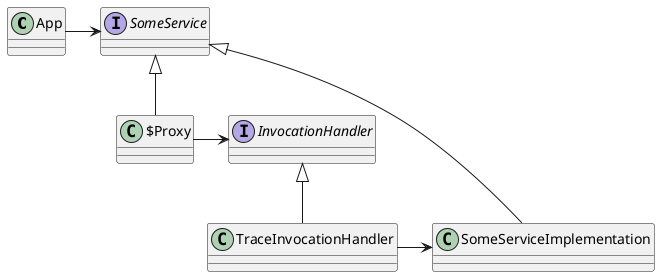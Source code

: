 @startuml
'https://plantuml.com/class-diagram

class App
interface SomeService
class SomeServiceImplementation
interface InvocationHandler
class TraceInvocationHandler
class $Proxy

App -right-> SomeService
$Proxy -up-|> SomeService
$Proxy -right-> InvocationHandler
TraceInvocationHandler -up-|> InvocationHandler
TraceInvocationHandler -right-> SomeServiceImplementation
SomeServiceImplementation -[norank]-|> SomeService

@enduml